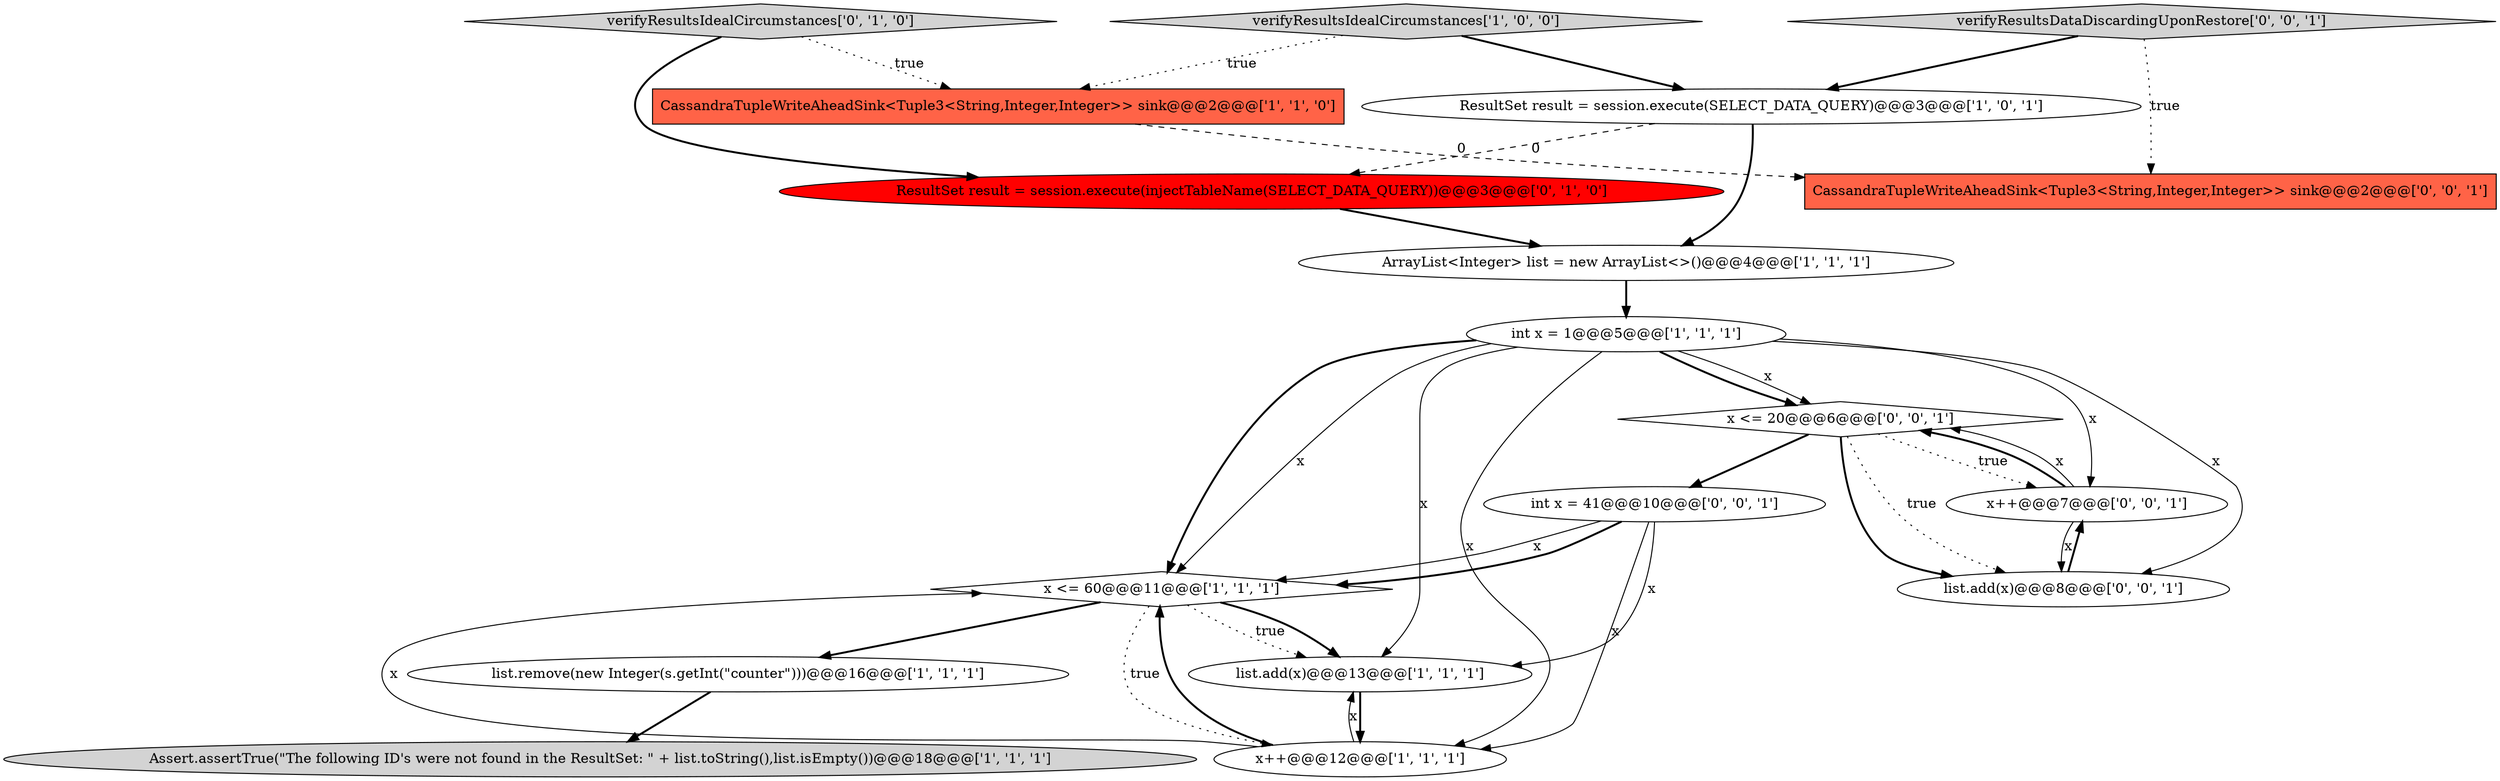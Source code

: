 digraph {
1 [style = filled, label = "Assert.assertTrue(\"The following ID's were not found in the ResultSet: \" + list.toString(),list.isEmpty())@@@18@@@['1', '1', '1']", fillcolor = lightgray, shape = ellipse image = "AAA0AAABBB1BBB"];
5 [style = filled, label = "verifyResultsIdealCircumstances['1', '0', '0']", fillcolor = lightgray, shape = diamond image = "AAA0AAABBB1BBB"];
14 [style = filled, label = "int x = 41@@@10@@@['0', '0', '1']", fillcolor = white, shape = ellipse image = "AAA0AAABBB3BBB"];
0 [style = filled, label = "ArrayList<Integer> list = new ArrayList<>()@@@4@@@['1', '1', '1']", fillcolor = white, shape = ellipse image = "AAA0AAABBB1BBB"];
11 [style = filled, label = "ResultSet result = session.execute(injectTableName(SELECT_DATA_QUERY))@@@3@@@['0', '1', '0']", fillcolor = red, shape = ellipse image = "AAA1AAABBB2BBB"];
2 [style = filled, label = "x <= 60@@@11@@@['1', '1', '1']", fillcolor = white, shape = diamond image = "AAA0AAABBB1BBB"];
15 [style = filled, label = "CassandraTupleWriteAheadSink<Tuple3<String,Integer,Integer>> sink@@@2@@@['0', '0', '1']", fillcolor = tomato, shape = box image = "AAA0AAABBB3BBB"];
16 [style = filled, label = "x <= 20@@@6@@@['0', '0', '1']", fillcolor = white, shape = diamond image = "AAA0AAABBB3BBB"];
10 [style = filled, label = "verifyResultsIdealCircumstances['0', '1', '0']", fillcolor = lightgray, shape = diamond image = "AAA0AAABBB2BBB"];
3 [style = filled, label = "list.add(x)@@@13@@@['1', '1', '1']", fillcolor = white, shape = ellipse image = "AAA0AAABBB1BBB"];
17 [style = filled, label = "verifyResultsDataDiscardingUponRestore['0', '0', '1']", fillcolor = lightgray, shape = diamond image = "AAA0AAABBB3BBB"];
12 [style = filled, label = "x++@@@7@@@['0', '0', '1']", fillcolor = white, shape = ellipse image = "AAA0AAABBB3BBB"];
13 [style = filled, label = "list.add(x)@@@8@@@['0', '0', '1']", fillcolor = white, shape = ellipse image = "AAA0AAABBB3BBB"];
9 [style = filled, label = "int x = 1@@@5@@@['1', '1', '1']", fillcolor = white, shape = ellipse image = "AAA0AAABBB1BBB"];
6 [style = filled, label = "x++@@@12@@@['1', '1', '1']", fillcolor = white, shape = ellipse image = "AAA0AAABBB1BBB"];
4 [style = filled, label = "CassandraTupleWriteAheadSink<Tuple3<String,Integer,Integer>> sink@@@2@@@['1', '1', '0']", fillcolor = tomato, shape = box image = "AAA0AAABBB1BBB"];
8 [style = filled, label = "list.remove(new Integer(s.getInt(\"counter\")))@@@16@@@['1', '1', '1']", fillcolor = white, shape = ellipse image = "AAA0AAABBB1BBB"];
7 [style = filled, label = "ResultSet result = session.execute(SELECT_DATA_QUERY)@@@3@@@['1', '0', '1']", fillcolor = white, shape = ellipse image = "AAA0AAABBB1BBB"];
2->3 [style = dotted, label="true"];
0->9 [style = bold, label=""];
16->13 [style = bold, label=""];
9->6 [style = solid, label="x"];
16->12 [style = dotted, label="true"];
16->13 [style = dotted, label="true"];
6->3 [style = solid, label="x"];
9->2 [style = bold, label=""];
2->3 [style = bold, label=""];
7->11 [style = dashed, label="0"];
9->13 [style = solid, label="x"];
3->6 [style = bold, label=""];
7->0 [style = bold, label=""];
12->16 [style = bold, label=""];
14->6 [style = solid, label="x"];
9->3 [style = solid, label="x"];
9->16 [style = bold, label=""];
5->4 [style = dotted, label="true"];
12->13 [style = solid, label="x"];
6->2 [style = bold, label=""];
17->7 [style = bold, label=""];
8->1 [style = bold, label=""];
9->12 [style = solid, label="x"];
11->0 [style = bold, label=""];
13->12 [style = bold, label=""];
17->15 [style = dotted, label="true"];
9->2 [style = solid, label="x"];
2->6 [style = dotted, label="true"];
4->15 [style = dashed, label="0"];
14->3 [style = solid, label="x"];
14->2 [style = solid, label="x"];
5->7 [style = bold, label=""];
16->14 [style = bold, label=""];
14->2 [style = bold, label=""];
10->4 [style = dotted, label="true"];
6->2 [style = solid, label="x"];
12->16 [style = solid, label="x"];
9->16 [style = solid, label="x"];
2->8 [style = bold, label=""];
10->11 [style = bold, label=""];
}
